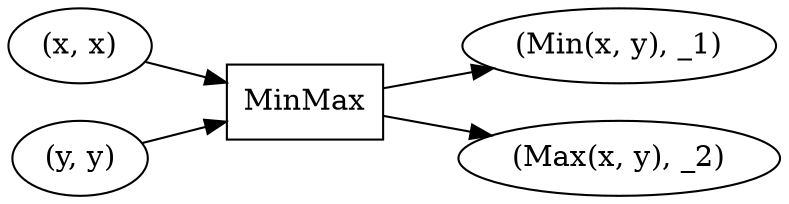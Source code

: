 digraph{
    rankdir=LR;
    MinMax [shape=box];
    "(x, x)" -> MinMax;
    "(y, y)" -> MinMax;
    MinMax -> "(Min(x, y), _1)";
    MinMax -> "(Max(x, y), _2)";
}
